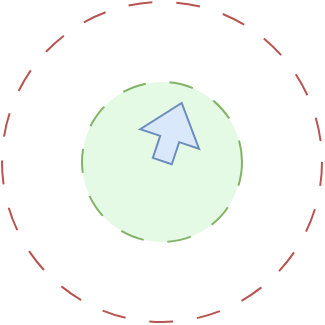 <mxfile version="21.3.7" type="device">
  <diagram name="Page-1" id="_2xuHjJ9qUvxVlje_Iar">
    <mxGraphModel dx="683" dy="391" grid="1" gridSize="10" guides="1" tooltips="1" connect="1" arrows="1" fold="1" page="1" pageScale="1" pageWidth="240" pageHeight="240" math="0" shadow="0">
      <root>
        <mxCell id="0" />
        <mxCell id="1" parent="0" />
        <mxCell id="RCAuxhkoTANxclYSdcpx-2" value="" style="ellipse;whiteSpace=wrap;html=1;aspect=fixed;fillColor=none;strokeColor=#b85450;dashed=1;dashPattern=12 12;" vertex="1" parent="1">
          <mxGeometry x="40" y="40" width="160" height="160" as="geometry" />
        </mxCell>
        <mxCell id="RCAuxhkoTANxclYSdcpx-1" value="" style="ellipse;whiteSpace=wrap;html=1;aspect=fixed;fillColor=#E5FAE4;dashed=1;dashPattern=12 12;strokeColor=#82b366;" vertex="1" parent="1">
          <mxGeometry x="80" y="80" width="80" height="80" as="geometry" />
        </mxCell>
        <mxCell id="RCAuxhkoTANxclYSdcpx-3" value="" style="shape=flexArrow;endArrow=classic;html=1;rounded=0;entryX=0.625;entryY=0.125;entryDx=0;entryDy=0;entryPerimeter=0;fillColor=#dae8fc;strokeColor=#6c8ebf;" edge="1" parent="1" target="RCAuxhkoTANxclYSdcpx-1">
          <mxGeometry width="50" height="50" relative="1" as="geometry">
            <mxPoint x="120" y="120" as="sourcePoint" />
            <mxPoint x="180" y="50" as="targetPoint" />
          </mxGeometry>
        </mxCell>
      </root>
    </mxGraphModel>
  </diagram>
</mxfile>
